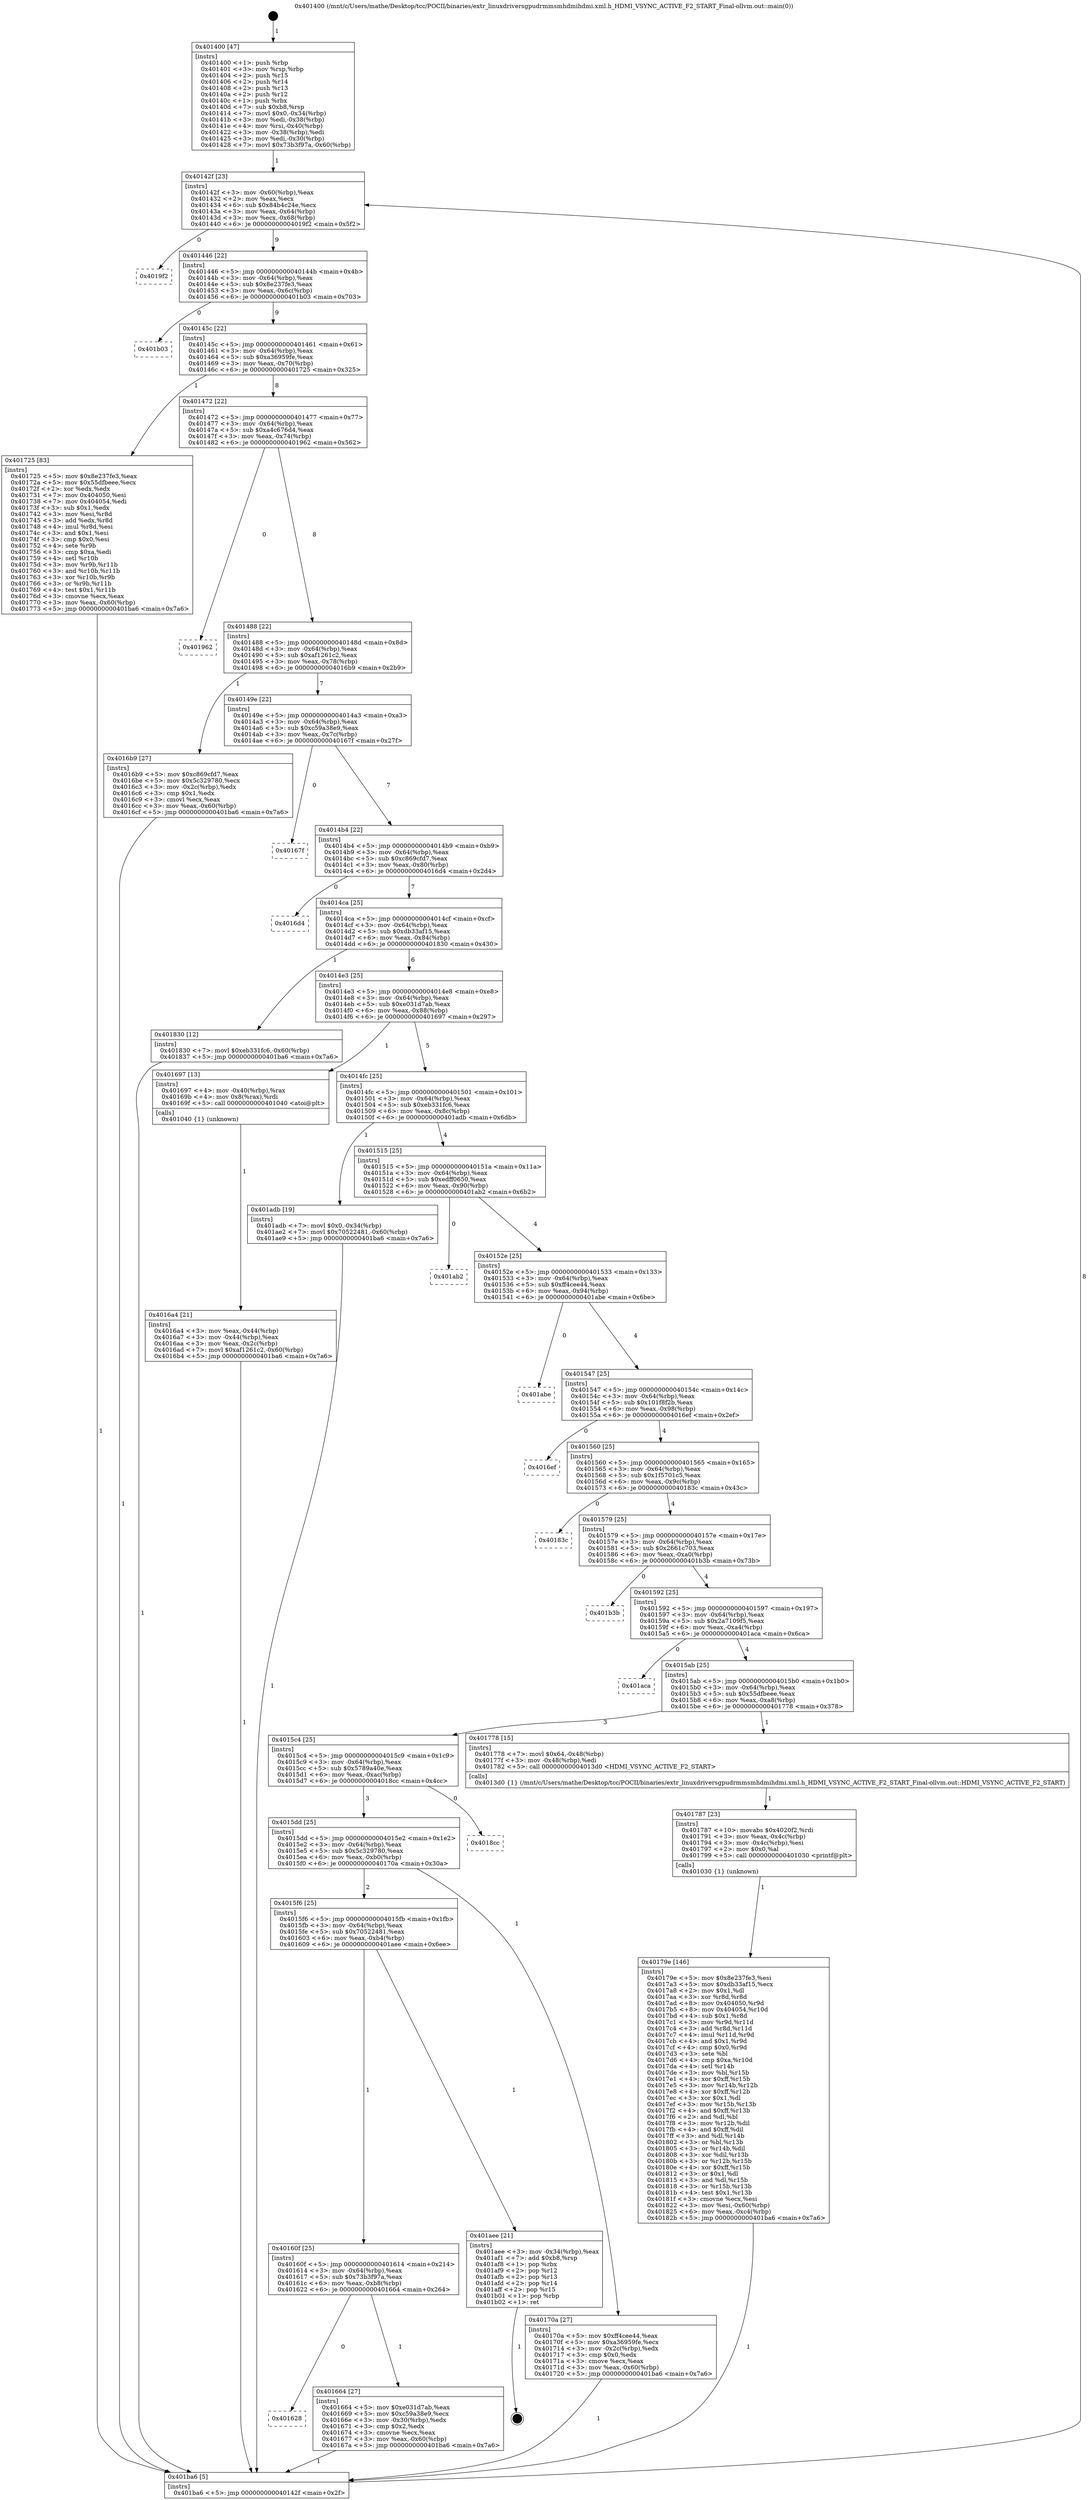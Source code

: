 digraph "0x401400" {
  label = "0x401400 (/mnt/c/Users/mathe/Desktop/tcc/POCII/binaries/extr_linuxdriversgpudrmmsmhdmihdmi.xml.h_HDMI_VSYNC_ACTIVE_F2_START_Final-ollvm.out::main(0))"
  labelloc = "t"
  node[shape=record]

  Entry [label="",width=0.3,height=0.3,shape=circle,fillcolor=black,style=filled]
  "0x40142f" [label="{
     0x40142f [23]\l
     | [instrs]\l
     &nbsp;&nbsp;0x40142f \<+3\>: mov -0x60(%rbp),%eax\l
     &nbsp;&nbsp;0x401432 \<+2\>: mov %eax,%ecx\l
     &nbsp;&nbsp;0x401434 \<+6\>: sub $0x84b4c24e,%ecx\l
     &nbsp;&nbsp;0x40143a \<+3\>: mov %eax,-0x64(%rbp)\l
     &nbsp;&nbsp;0x40143d \<+3\>: mov %ecx,-0x68(%rbp)\l
     &nbsp;&nbsp;0x401440 \<+6\>: je 00000000004019f2 \<main+0x5f2\>\l
  }"]
  "0x4019f2" [label="{
     0x4019f2\l
  }", style=dashed]
  "0x401446" [label="{
     0x401446 [22]\l
     | [instrs]\l
     &nbsp;&nbsp;0x401446 \<+5\>: jmp 000000000040144b \<main+0x4b\>\l
     &nbsp;&nbsp;0x40144b \<+3\>: mov -0x64(%rbp),%eax\l
     &nbsp;&nbsp;0x40144e \<+5\>: sub $0x8e237fe3,%eax\l
     &nbsp;&nbsp;0x401453 \<+3\>: mov %eax,-0x6c(%rbp)\l
     &nbsp;&nbsp;0x401456 \<+6\>: je 0000000000401b03 \<main+0x703\>\l
  }"]
  Exit [label="",width=0.3,height=0.3,shape=circle,fillcolor=black,style=filled,peripheries=2]
  "0x401b03" [label="{
     0x401b03\l
  }", style=dashed]
  "0x40145c" [label="{
     0x40145c [22]\l
     | [instrs]\l
     &nbsp;&nbsp;0x40145c \<+5\>: jmp 0000000000401461 \<main+0x61\>\l
     &nbsp;&nbsp;0x401461 \<+3\>: mov -0x64(%rbp),%eax\l
     &nbsp;&nbsp;0x401464 \<+5\>: sub $0xa36959fe,%eax\l
     &nbsp;&nbsp;0x401469 \<+3\>: mov %eax,-0x70(%rbp)\l
     &nbsp;&nbsp;0x40146c \<+6\>: je 0000000000401725 \<main+0x325\>\l
  }"]
  "0x40179e" [label="{
     0x40179e [146]\l
     | [instrs]\l
     &nbsp;&nbsp;0x40179e \<+5\>: mov $0x8e237fe3,%esi\l
     &nbsp;&nbsp;0x4017a3 \<+5\>: mov $0xdb33af15,%ecx\l
     &nbsp;&nbsp;0x4017a8 \<+2\>: mov $0x1,%dl\l
     &nbsp;&nbsp;0x4017aa \<+3\>: xor %r8d,%r8d\l
     &nbsp;&nbsp;0x4017ad \<+8\>: mov 0x404050,%r9d\l
     &nbsp;&nbsp;0x4017b5 \<+8\>: mov 0x404054,%r10d\l
     &nbsp;&nbsp;0x4017bd \<+4\>: sub $0x1,%r8d\l
     &nbsp;&nbsp;0x4017c1 \<+3\>: mov %r9d,%r11d\l
     &nbsp;&nbsp;0x4017c4 \<+3\>: add %r8d,%r11d\l
     &nbsp;&nbsp;0x4017c7 \<+4\>: imul %r11d,%r9d\l
     &nbsp;&nbsp;0x4017cb \<+4\>: and $0x1,%r9d\l
     &nbsp;&nbsp;0x4017cf \<+4\>: cmp $0x0,%r9d\l
     &nbsp;&nbsp;0x4017d3 \<+3\>: sete %bl\l
     &nbsp;&nbsp;0x4017d6 \<+4\>: cmp $0xa,%r10d\l
     &nbsp;&nbsp;0x4017da \<+4\>: setl %r14b\l
     &nbsp;&nbsp;0x4017de \<+3\>: mov %bl,%r15b\l
     &nbsp;&nbsp;0x4017e1 \<+4\>: xor $0xff,%r15b\l
     &nbsp;&nbsp;0x4017e5 \<+3\>: mov %r14b,%r12b\l
     &nbsp;&nbsp;0x4017e8 \<+4\>: xor $0xff,%r12b\l
     &nbsp;&nbsp;0x4017ec \<+3\>: xor $0x1,%dl\l
     &nbsp;&nbsp;0x4017ef \<+3\>: mov %r15b,%r13b\l
     &nbsp;&nbsp;0x4017f2 \<+4\>: and $0xff,%r13b\l
     &nbsp;&nbsp;0x4017f6 \<+2\>: and %dl,%bl\l
     &nbsp;&nbsp;0x4017f8 \<+3\>: mov %r12b,%dil\l
     &nbsp;&nbsp;0x4017fb \<+4\>: and $0xff,%dil\l
     &nbsp;&nbsp;0x4017ff \<+3\>: and %dl,%r14b\l
     &nbsp;&nbsp;0x401802 \<+3\>: or %bl,%r13b\l
     &nbsp;&nbsp;0x401805 \<+3\>: or %r14b,%dil\l
     &nbsp;&nbsp;0x401808 \<+3\>: xor %dil,%r13b\l
     &nbsp;&nbsp;0x40180b \<+3\>: or %r12b,%r15b\l
     &nbsp;&nbsp;0x40180e \<+4\>: xor $0xff,%r15b\l
     &nbsp;&nbsp;0x401812 \<+3\>: or $0x1,%dl\l
     &nbsp;&nbsp;0x401815 \<+3\>: and %dl,%r15b\l
     &nbsp;&nbsp;0x401818 \<+3\>: or %r15b,%r13b\l
     &nbsp;&nbsp;0x40181b \<+4\>: test $0x1,%r13b\l
     &nbsp;&nbsp;0x40181f \<+3\>: cmovne %ecx,%esi\l
     &nbsp;&nbsp;0x401822 \<+3\>: mov %esi,-0x60(%rbp)\l
     &nbsp;&nbsp;0x401825 \<+6\>: mov %eax,-0xc4(%rbp)\l
     &nbsp;&nbsp;0x40182b \<+5\>: jmp 0000000000401ba6 \<main+0x7a6\>\l
  }"]
  "0x401725" [label="{
     0x401725 [83]\l
     | [instrs]\l
     &nbsp;&nbsp;0x401725 \<+5\>: mov $0x8e237fe3,%eax\l
     &nbsp;&nbsp;0x40172a \<+5\>: mov $0x55dfbeee,%ecx\l
     &nbsp;&nbsp;0x40172f \<+2\>: xor %edx,%edx\l
     &nbsp;&nbsp;0x401731 \<+7\>: mov 0x404050,%esi\l
     &nbsp;&nbsp;0x401738 \<+7\>: mov 0x404054,%edi\l
     &nbsp;&nbsp;0x40173f \<+3\>: sub $0x1,%edx\l
     &nbsp;&nbsp;0x401742 \<+3\>: mov %esi,%r8d\l
     &nbsp;&nbsp;0x401745 \<+3\>: add %edx,%r8d\l
     &nbsp;&nbsp;0x401748 \<+4\>: imul %r8d,%esi\l
     &nbsp;&nbsp;0x40174c \<+3\>: and $0x1,%esi\l
     &nbsp;&nbsp;0x40174f \<+3\>: cmp $0x0,%esi\l
     &nbsp;&nbsp;0x401752 \<+4\>: sete %r9b\l
     &nbsp;&nbsp;0x401756 \<+3\>: cmp $0xa,%edi\l
     &nbsp;&nbsp;0x401759 \<+4\>: setl %r10b\l
     &nbsp;&nbsp;0x40175d \<+3\>: mov %r9b,%r11b\l
     &nbsp;&nbsp;0x401760 \<+3\>: and %r10b,%r11b\l
     &nbsp;&nbsp;0x401763 \<+3\>: xor %r10b,%r9b\l
     &nbsp;&nbsp;0x401766 \<+3\>: or %r9b,%r11b\l
     &nbsp;&nbsp;0x401769 \<+4\>: test $0x1,%r11b\l
     &nbsp;&nbsp;0x40176d \<+3\>: cmovne %ecx,%eax\l
     &nbsp;&nbsp;0x401770 \<+3\>: mov %eax,-0x60(%rbp)\l
     &nbsp;&nbsp;0x401773 \<+5\>: jmp 0000000000401ba6 \<main+0x7a6\>\l
  }"]
  "0x401472" [label="{
     0x401472 [22]\l
     | [instrs]\l
     &nbsp;&nbsp;0x401472 \<+5\>: jmp 0000000000401477 \<main+0x77\>\l
     &nbsp;&nbsp;0x401477 \<+3\>: mov -0x64(%rbp),%eax\l
     &nbsp;&nbsp;0x40147a \<+5\>: sub $0xa4c676d4,%eax\l
     &nbsp;&nbsp;0x40147f \<+3\>: mov %eax,-0x74(%rbp)\l
     &nbsp;&nbsp;0x401482 \<+6\>: je 0000000000401962 \<main+0x562\>\l
  }"]
  "0x401787" [label="{
     0x401787 [23]\l
     | [instrs]\l
     &nbsp;&nbsp;0x401787 \<+10\>: movabs $0x4020f2,%rdi\l
     &nbsp;&nbsp;0x401791 \<+3\>: mov %eax,-0x4c(%rbp)\l
     &nbsp;&nbsp;0x401794 \<+3\>: mov -0x4c(%rbp),%esi\l
     &nbsp;&nbsp;0x401797 \<+2\>: mov $0x0,%al\l
     &nbsp;&nbsp;0x401799 \<+5\>: call 0000000000401030 \<printf@plt\>\l
     | [calls]\l
     &nbsp;&nbsp;0x401030 \{1\} (unknown)\l
  }"]
  "0x401962" [label="{
     0x401962\l
  }", style=dashed]
  "0x401488" [label="{
     0x401488 [22]\l
     | [instrs]\l
     &nbsp;&nbsp;0x401488 \<+5\>: jmp 000000000040148d \<main+0x8d\>\l
     &nbsp;&nbsp;0x40148d \<+3\>: mov -0x64(%rbp),%eax\l
     &nbsp;&nbsp;0x401490 \<+5\>: sub $0xaf1261c2,%eax\l
     &nbsp;&nbsp;0x401495 \<+3\>: mov %eax,-0x78(%rbp)\l
     &nbsp;&nbsp;0x401498 \<+6\>: je 00000000004016b9 \<main+0x2b9\>\l
  }"]
  "0x4016a4" [label="{
     0x4016a4 [21]\l
     | [instrs]\l
     &nbsp;&nbsp;0x4016a4 \<+3\>: mov %eax,-0x44(%rbp)\l
     &nbsp;&nbsp;0x4016a7 \<+3\>: mov -0x44(%rbp),%eax\l
     &nbsp;&nbsp;0x4016aa \<+3\>: mov %eax,-0x2c(%rbp)\l
     &nbsp;&nbsp;0x4016ad \<+7\>: movl $0xaf1261c2,-0x60(%rbp)\l
     &nbsp;&nbsp;0x4016b4 \<+5\>: jmp 0000000000401ba6 \<main+0x7a6\>\l
  }"]
  "0x4016b9" [label="{
     0x4016b9 [27]\l
     | [instrs]\l
     &nbsp;&nbsp;0x4016b9 \<+5\>: mov $0xc869cfd7,%eax\l
     &nbsp;&nbsp;0x4016be \<+5\>: mov $0x5c329780,%ecx\l
     &nbsp;&nbsp;0x4016c3 \<+3\>: mov -0x2c(%rbp),%edx\l
     &nbsp;&nbsp;0x4016c6 \<+3\>: cmp $0x1,%edx\l
     &nbsp;&nbsp;0x4016c9 \<+3\>: cmovl %ecx,%eax\l
     &nbsp;&nbsp;0x4016cc \<+3\>: mov %eax,-0x60(%rbp)\l
     &nbsp;&nbsp;0x4016cf \<+5\>: jmp 0000000000401ba6 \<main+0x7a6\>\l
  }"]
  "0x40149e" [label="{
     0x40149e [22]\l
     | [instrs]\l
     &nbsp;&nbsp;0x40149e \<+5\>: jmp 00000000004014a3 \<main+0xa3\>\l
     &nbsp;&nbsp;0x4014a3 \<+3\>: mov -0x64(%rbp),%eax\l
     &nbsp;&nbsp;0x4014a6 \<+5\>: sub $0xc59a38e9,%eax\l
     &nbsp;&nbsp;0x4014ab \<+3\>: mov %eax,-0x7c(%rbp)\l
     &nbsp;&nbsp;0x4014ae \<+6\>: je 000000000040167f \<main+0x27f\>\l
  }"]
  "0x401400" [label="{
     0x401400 [47]\l
     | [instrs]\l
     &nbsp;&nbsp;0x401400 \<+1\>: push %rbp\l
     &nbsp;&nbsp;0x401401 \<+3\>: mov %rsp,%rbp\l
     &nbsp;&nbsp;0x401404 \<+2\>: push %r15\l
     &nbsp;&nbsp;0x401406 \<+2\>: push %r14\l
     &nbsp;&nbsp;0x401408 \<+2\>: push %r13\l
     &nbsp;&nbsp;0x40140a \<+2\>: push %r12\l
     &nbsp;&nbsp;0x40140c \<+1\>: push %rbx\l
     &nbsp;&nbsp;0x40140d \<+7\>: sub $0xb8,%rsp\l
     &nbsp;&nbsp;0x401414 \<+7\>: movl $0x0,-0x34(%rbp)\l
     &nbsp;&nbsp;0x40141b \<+3\>: mov %edi,-0x38(%rbp)\l
     &nbsp;&nbsp;0x40141e \<+4\>: mov %rsi,-0x40(%rbp)\l
     &nbsp;&nbsp;0x401422 \<+3\>: mov -0x38(%rbp),%edi\l
     &nbsp;&nbsp;0x401425 \<+3\>: mov %edi,-0x30(%rbp)\l
     &nbsp;&nbsp;0x401428 \<+7\>: movl $0x73b3f97a,-0x60(%rbp)\l
  }"]
  "0x40167f" [label="{
     0x40167f\l
  }", style=dashed]
  "0x4014b4" [label="{
     0x4014b4 [22]\l
     | [instrs]\l
     &nbsp;&nbsp;0x4014b4 \<+5\>: jmp 00000000004014b9 \<main+0xb9\>\l
     &nbsp;&nbsp;0x4014b9 \<+3\>: mov -0x64(%rbp),%eax\l
     &nbsp;&nbsp;0x4014bc \<+5\>: sub $0xc869cfd7,%eax\l
     &nbsp;&nbsp;0x4014c1 \<+3\>: mov %eax,-0x80(%rbp)\l
     &nbsp;&nbsp;0x4014c4 \<+6\>: je 00000000004016d4 \<main+0x2d4\>\l
  }"]
  "0x401ba6" [label="{
     0x401ba6 [5]\l
     | [instrs]\l
     &nbsp;&nbsp;0x401ba6 \<+5\>: jmp 000000000040142f \<main+0x2f\>\l
  }"]
  "0x4016d4" [label="{
     0x4016d4\l
  }", style=dashed]
  "0x4014ca" [label="{
     0x4014ca [25]\l
     | [instrs]\l
     &nbsp;&nbsp;0x4014ca \<+5\>: jmp 00000000004014cf \<main+0xcf\>\l
     &nbsp;&nbsp;0x4014cf \<+3\>: mov -0x64(%rbp),%eax\l
     &nbsp;&nbsp;0x4014d2 \<+5\>: sub $0xdb33af15,%eax\l
     &nbsp;&nbsp;0x4014d7 \<+6\>: mov %eax,-0x84(%rbp)\l
     &nbsp;&nbsp;0x4014dd \<+6\>: je 0000000000401830 \<main+0x430\>\l
  }"]
  "0x401628" [label="{
     0x401628\l
  }", style=dashed]
  "0x401830" [label="{
     0x401830 [12]\l
     | [instrs]\l
     &nbsp;&nbsp;0x401830 \<+7\>: movl $0xeb331fc6,-0x60(%rbp)\l
     &nbsp;&nbsp;0x401837 \<+5\>: jmp 0000000000401ba6 \<main+0x7a6\>\l
  }"]
  "0x4014e3" [label="{
     0x4014e3 [25]\l
     | [instrs]\l
     &nbsp;&nbsp;0x4014e3 \<+5\>: jmp 00000000004014e8 \<main+0xe8\>\l
     &nbsp;&nbsp;0x4014e8 \<+3\>: mov -0x64(%rbp),%eax\l
     &nbsp;&nbsp;0x4014eb \<+5\>: sub $0xe031d7ab,%eax\l
     &nbsp;&nbsp;0x4014f0 \<+6\>: mov %eax,-0x88(%rbp)\l
     &nbsp;&nbsp;0x4014f6 \<+6\>: je 0000000000401697 \<main+0x297\>\l
  }"]
  "0x401664" [label="{
     0x401664 [27]\l
     | [instrs]\l
     &nbsp;&nbsp;0x401664 \<+5\>: mov $0xe031d7ab,%eax\l
     &nbsp;&nbsp;0x401669 \<+5\>: mov $0xc59a38e9,%ecx\l
     &nbsp;&nbsp;0x40166e \<+3\>: mov -0x30(%rbp),%edx\l
     &nbsp;&nbsp;0x401671 \<+3\>: cmp $0x2,%edx\l
     &nbsp;&nbsp;0x401674 \<+3\>: cmovne %ecx,%eax\l
     &nbsp;&nbsp;0x401677 \<+3\>: mov %eax,-0x60(%rbp)\l
     &nbsp;&nbsp;0x40167a \<+5\>: jmp 0000000000401ba6 \<main+0x7a6\>\l
  }"]
  "0x401697" [label="{
     0x401697 [13]\l
     | [instrs]\l
     &nbsp;&nbsp;0x401697 \<+4\>: mov -0x40(%rbp),%rax\l
     &nbsp;&nbsp;0x40169b \<+4\>: mov 0x8(%rax),%rdi\l
     &nbsp;&nbsp;0x40169f \<+5\>: call 0000000000401040 \<atoi@plt\>\l
     | [calls]\l
     &nbsp;&nbsp;0x401040 \{1\} (unknown)\l
  }"]
  "0x4014fc" [label="{
     0x4014fc [25]\l
     | [instrs]\l
     &nbsp;&nbsp;0x4014fc \<+5\>: jmp 0000000000401501 \<main+0x101\>\l
     &nbsp;&nbsp;0x401501 \<+3\>: mov -0x64(%rbp),%eax\l
     &nbsp;&nbsp;0x401504 \<+5\>: sub $0xeb331fc6,%eax\l
     &nbsp;&nbsp;0x401509 \<+6\>: mov %eax,-0x8c(%rbp)\l
     &nbsp;&nbsp;0x40150f \<+6\>: je 0000000000401adb \<main+0x6db\>\l
  }"]
  "0x40160f" [label="{
     0x40160f [25]\l
     | [instrs]\l
     &nbsp;&nbsp;0x40160f \<+5\>: jmp 0000000000401614 \<main+0x214\>\l
     &nbsp;&nbsp;0x401614 \<+3\>: mov -0x64(%rbp),%eax\l
     &nbsp;&nbsp;0x401617 \<+5\>: sub $0x73b3f97a,%eax\l
     &nbsp;&nbsp;0x40161c \<+6\>: mov %eax,-0xb8(%rbp)\l
     &nbsp;&nbsp;0x401622 \<+6\>: je 0000000000401664 \<main+0x264\>\l
  }"]
  "0x401adb" [label="{
     0x401adb [19]\l
     | [instrs]\l
     &nbsp;&nbsp;0x401adb \<+7\>: movl $0x0,-0x34(%rbp)\l
     &nbsp;&nbsp;0x401ae2 \<+7\>: movl $0x70522481,-0x60(%rbp)\l
     &nbsp;&nbsp;0x401ae9 \<+5\>: jmp 0000000000401ba6 \<main+0x7a6\>\l
  }"]
  "0x401515" [label="{
     0x401515 [25]\l
     | [instrs]\l
     &nbsp;&nbsp;0x401515 \<+5\>: jmp 000000000040151a \<main+0x11a\>\l
     &nbsp;&nbsp;0x40151a \<+3\>: mov -0x64(%rbp),%eax\l
     &nbsp;&nbsp;0x40151d \<+5\>: sub $0xedff0650,%eax\l
     &nbsp;&nbsp;0x401522 \<+6\>: mov %eax,-0x90(%rbp)\l
     &nbsp;&nbsp;0x401528 \<+6\>: je 0000000000401ab2 \<main+0x6b2\>\l
  }"]
  "0x401aee" [label="{
     0x401aee [21]\l
     | [instrs]\l
     &nbsp;&nbsp;0x401aee \<+3\>: mov -0x34(%rbp),%eax\l
     &nbsp;&nbsp;0x401af1 \<+7\>: add $0xb8,%rsp\l
     &nbsp;&nbsp;0x401af8 \<+1\>: pop %rbx\l
     &nbsp;&nbsp;0x401af9 \<+2\>: pop %r12\l
     &nbsp;&nbsp;0x401afb \<+2\>: pop %r13\l
     &nbsp;&nbsp;0x401afd \<+2\>: pop %r14\l
     &nbsp;&nbsp;0x401aff \<+2\>: pop %r15\l
     &nbsp;&nbsp;0x401b01 \<+1\>: pop %rbp\l
     &nbsp;&nbsp;0x401b02 \<+1\>: ret\l
  }"]
  "0x401ab2" [label="{
     0x401ab2\l
  }", style=dashed]
  "0x40152e" [label="{
     0x40152e [25]\l
     | [instrs]\l
     &nbsp;&nbsp;0x40152e \<+5\>: jmp 0000000000401533 \<main+0x133\>\l
     &nbsp;&nbsp;0x401533 \<+3\>: mov -0x64(%rbp),%eax\l
     &nbsp;&nbsp;0x401536 \<+5\>: sub $0xff4cee44,%eax\l
     &nbsp;&nbsp;0x40153b \<+6\>: mov %eax,-0x94(%rbp)\l
     &nbsp;&nbsp;0x401541 \<+6\>: je 0000000000401abe \<main+0x6be\>\l
  }"]
  "0x4015f6" [label="{
     0x4015f6 [25]\l
     | [instrs]\l
     &nbsp;&nbsp;0x4015f6 \<+5\>: jmp 00000000004015fb \<main+0x1fb\>\l
     &nbsp;&nbsp;0x4015fb \<+3\>: mov -0x64(%rbp),%eax\l
     &nbsp;&nbsp;0x4015fe \<+5\>: sub $0x70522481,%eax\l
     &nbsp;&nbsp;0x401603 \<+6\>: mov %eax,-0xb4(%rbp)\l
     &nbsp;&nbsp;0x401609 \<+6\>: je 0000000000401aee \<main+0x6ee\>\l
  }"]
  "0x401abe" [label="{
     0x401abe\l
  }", style=dashed]
  "0x401547" [label="{
     0x401547 [25]\l
     | [instrs]\l
     &nbsp;&nbsp;0x401547 \<+5\>: jmp 000000000040154c \<main+0x14c\>\l
     &nbsp;&nbsp;0x40154c \<+3\>: mov -0x64(%rbp),%eax\l
     &nbsp;&nbsp;0x40154f \<+5\>: sub $0x101f8f2b,%eax\l
     &nbsp;&nbsp;0x401554 \<+6\>: mov %eax,-0x98(%rbp)\l
     &nbsp;&nbsp;0x40155a \<+6\>: je 00000000004016ef \<main+0x2ef\>\l
  }"]
  "0x40170a" [label="{
     0x40170a [27]\l
     | [instrs]\l
     &nbsp;&nbsp;0x40170a \<+5\>: mov $0xff4cee44,%eax\l
     &nbsp;&nbsp;0x40170f \<+5\>: mov $0xa36959fe,%ecx\l
     &nbsp;&nbsp;0x401714 \<+3\>: mov -0x2c(%rbp),%edx\l
     &nbsp;&nbsp;0x401717 \<+3\>: cmp $0x0,%edx\l
     &nbsp;&nbsp;0x40171a \<+3\>: cmove %ecx,%eax\l
     &nbsp;&nbsp;0x40171d \<+3\>: mov %eax,-0x60(%rbp)\l
     &nbsp;&nbsp;0x401720 \<+5\>: jmp 0000000000401ba6 \<main+0x7a6\>\l
  }"]
  "0x4016ef" [label="{
     0x4016ef\l
  }", style=dashed]
  "0x401560" [label="{
     0x401560 [25]\l
     | [instrs]\l
     &nbsp;&nbsp;0x401560 \<+5\>: jmp 0000000000401565 \<main+0x165\>\l
     &nbsp;&nbsp;0x401565 \<+3\>: mov -0x64(%rbp),%eax\l
     &nbsp;&nbsp;0x401568 \<+5\>: sub $0x1f5701c5,%eax\l
     &nbsp;&nbsp;0x40156d \<+6\>: mov %eax,-0x9c(%rbp)\l
     &nbsp;&nbsp;0x401573 \<+6\>: je 000000000040183c \<main+0x43c\>\l
  }"]
  "0x4015dd" [label="{
     0x4015dd [25]\l
     | [instrs]\l
     &nbsp;&nbsp;0x4015dd \<+5\>: jmp 00000000004015e2 \<main+0x1e2\>\l
     &nbsp;&nbsp;0x4015e2 \<+3\>: mov -0x64(%rbp),%eax\l
     &nbsp;&nbsp;0x4015e5 \<+5\>: sub $0x5c329780,%eax\l
     &nbsp;&nbsp;0x4015ea \<+6\>: mov %eax,-0xb0(%rbp)\l
     &nbsp;&nbsp;0x4015f0 \<+6\>: je 000000000040170a \<main+0x30a\>\l
  }"]
  "0x40183c" [label="{
     0x40183c\l
  }", style=dashed]
  "0x401579" [label="{
     0x401579 [25]\l
     | [instrs]\l
     &nbsp;&nbsp;0x401579 \<+5\>: jmp 000000000040157e \<main+0x17e\>\l
     &nbsp;&nbsp;0x40157e \<+3\>: mov -0x64(%rbp),%eax\l
     &nbsp;&nbsp;0x401581 \<+5\>: sub $0x2661c703,%eax\l
     &nbsp;&nbsp;0x401586 \<+6\>: mov %eax,-0xa0(%rbp)\l
     &nbsp;&nbsp;0x40158c \<+6\>: je 0000000000401b3b \<main+0x73b\>\l
  }"]
  "0x4018cc" [label="{
     0x4018cc\l
  }", style=dashed]
  "0x401b3b" [label="{
     0x401b3b\l
  }", style=dashed]
  "0x401592" [label="{
     0x401592 [25]\l
     | [instrs]\l
     &nbsp;&nbsp;0x401592 \<+5\>: jmp 0000000000401597 \<main+0x197\>\l
     &nbsp;&nbsp;0x401597 \<+3\>: mov -0x64(%rbp),%eax\l
     &nbsp;&nbsp;0x40159a \<+5\>: sub $0x2a7109f5,%eax\l
     &nbsp;&nbsp;0x40159f \<+6\>: mov %eax,-0xa4(%rbp)\l
     &nbsp;&nbsp;0x4015a5 \<+6\>: je 0000000000401aca \<main+0x6ca\>\l
  }"]
  "0x4015c4" [label="{
     0x4015c4 [25]\l
     | [instrs]\l
     &nbsp;&nbsp;0x4015c4 \<+5\>: jmp 00000000004015c9 \<main+0x1c9\>\l
     &nbsp;&nbsp;0x4015c9 \<+3\>: mov -0x64(%rbp),%eax\l
     &nbsp;&nbsp;0x4015cc \<+5\>: sub $0x5789a40e,%eax\l
     &nbsp;&nbsp;0x4015d1 \<+6\>: mov %eax,-0xac(%rbp)\l
     &nbsp;&nbsp;0x4015d7 \<+6\>: je 00000000004018cc \<main+0x4cc\>\l
  }"]
  "0x401aca" [label="{
     0x401aca\l
  }", style=dashed]
  "0x4015ab" [label="{
     0x4015ab [25]\l
     | [instrs]\l
     &nbsp;&nbsp;0x4015ab \<+5\>: jmp 00000000004015b0 \<main+0x1b0\>\l
     &nbsp;&nbsp;0x4015b0 \<+3\>: mov -0x64(%rbp),%eax\l
     &nbsp;&nbsp;0x4015b3 \<+5\>: sub $0x55dfbeee,%eax\l
     &nbsp;&nbsp;0x4015b8 \<+6\>: mov %eax,-0xa8(%rbp)\l
     &nbsp;&nbsp;0x4015be \<+6\>: je 0000000000401778 \<main+0x378\>\l
  }"]
  "0x401778" [label="{
     0x401778 [15]\l
     | [instrs]\l
     &nbsp;&nbsp;0x401778 \<+7\>: movl $0x64,-0x48(%rbp)\l
     &nbsp;&nbsp;0x40177f \<+3\>: mov -0x48(%rbp),%edi\l
     &nbsp;&nbsp;0x401782 \<+5\>: call 00000000004013d0 \<HDMI_VSYNC_ACTIVE_F2_START\>\l
     | [calls]\l
     &nbsp;&nbsp;0x4013d0 \{1\} (/mnt/c/Users/mathe/Desktop/tcc/POCII/binaries/extr_linuxdriversgpudrmmsmhdmihdmi.xml.h_HDMI_VSYNC_ACTIVE_F2_START_Final-ollvm.out::HDMI_VSYNC_ACTIVE_F2_START)\l
  }"]
  Entry -> "0x401400" [label=" 1"]
  "0x40142f" -> "0x4019f2" [label=" 0"]
  "0x40142f" -> "0x401446" [label=" 9"]
  "0x401aee" -> Exit [label=" 1"]
  "0x401446" -> "0x401b03" [label=" 0"]
  "0x401446" -> "0x40145c" [label=" 9"]
  "0x401adb" -> "0x401ba6" [label=" 1"]
  "0x40145c" -> "0x401725" [label=" 1"]
  "0x40145c" -> "0x401472" [label=" 8"]
  "0x401830" -> "0x401ba6" [label=" 1"]
  "0x401472" -> "0x401962" [label=" 0"]
  "0x401472" -> "0x401488" [label=" 8"]
  "0x40179e" -> "0x401ba6" [label=" 1"]
  "0x401488" -> "0x4016b9" [label=" 1"]
  "0x401488" -> "0x40149e" [label=" 7"]
  "0x401787" -> "0x40179e" [label=" 1"]
  "0x40149e" -> "0x40167f" [label=" 0"]
  "0x40149e" -> "0x4014b4" [label=" 7"]
  "0x401778" -> "0x401787" [label=" 1"]
  "0x4014b4" -> "0x4016d4" [label=" 0"]
  "0x4014b4" -> "0x4014ca" [label=" 7"]
  "0x401725" -> "0x401ba6" [label=" 1"]
  "0x4014ca" -> "0x401830" [label=" 1"]
  "0x4014ca" -> "0x4014e3" [label=" 6"]
  "0x40170a" -> "0x401ba6" [label=" 1"]
  "0x4014e3" -> "0x401697" [label=" 1"]
  "0x4014e3" -> "0x4014fc" [label=" 5"]
  "0x4016b9" -> "0x401ba6" [label=" 1"]
  "0x4014fc" -> "0x401adb" [label=" 1"]
  "0x4014fc" -> "0x401515" [label=" 4"]
  "0x401697" -> "0x4016a4" [label=" 1"]
  "0x401515" -> "0x401ab2" [label=" 0"]
  "0x401515" -> "0x40152e" [label=" 4"]
  "0x401ba6" -> "0x40142f" [label=" 8"]
  "0x40152e" -> "0x401abe" [label=" 0"]
  "0x40152e" -> "0x401547" [label=" 4"]
  "0x401664" -> "0x401ba6" [label=" 1"]
  "0x401547" -> "0x4016ef" [label=" 0"]
  "0x401547" -> "0x401560" [label=" 4"]
  "0x40160f" -> "0x401628" [label=" 0"]
  "0x401560" -> "0x40183c" [label=" 0"]
  "0x401560" -> "0x401579" [label=" 4"]
  "0x4016a4" -> "0x401ba6" [label=" 1"]
  "0x401579" -> "0x401b3b" [label=" 0"]
  "0x401579" -> "0x401592" [label=" 4"]
  "0x4015f6" -> "0x40160f" [label=" 1"]
  "0x401592" -> "0x401aca" [label=" 0"]
  "0x401592" -> "0x4015ab" [label=" 4"]
  "0x401400" -> "0x40142f" [label=" 1"]
  "0x4015ab" -> "0x401778" [label=" 1"]
  "0x4015ab" -> "0x4015c4" [label=" 3"]
  "0x4015f6" -> "0x401aee" [label=" 1"]
  "0x4015c4" -> "0x4018cc" [label=" 0"]
  "0x4015c4" -> "0x4015dd" [label=" 3"]
  "0x40160f" -> "0x401664" [label=" 1"]
  "0x4015dd" -> "0x40170a" [label=" 1"]
  "0x4015dd" -> "0x4015f6" [label=" 2"]
}
